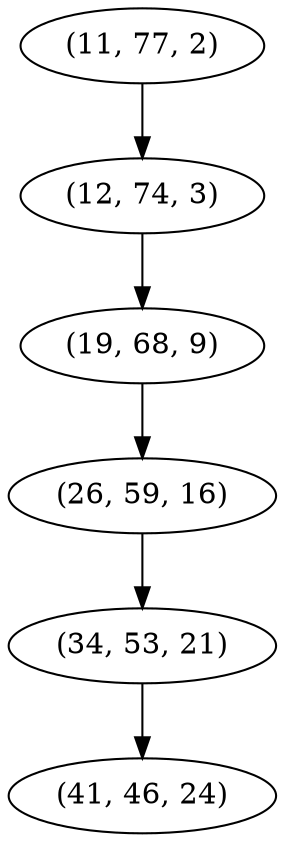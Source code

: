digraph tree {
    "(11, 77, 2)";
    "(12, 74, 3)";
    "(19, 68, 9)";
    "(26, 59, 16)";
    "(34, 53, 21)";
    "(41, 46, 24)";
    "(11, 77, 2)" -> "(12, 74, 3)";
    "(12, 74, 3)" -> "(19, 68, 9)";
    "(19, 68, 9)" -> "(26, 59, 16)";
    "(26, 59, 16)" -> "(34, 53, 21)";
    "(34, 53, 21)" -> "(41, 46, 24)";
}
